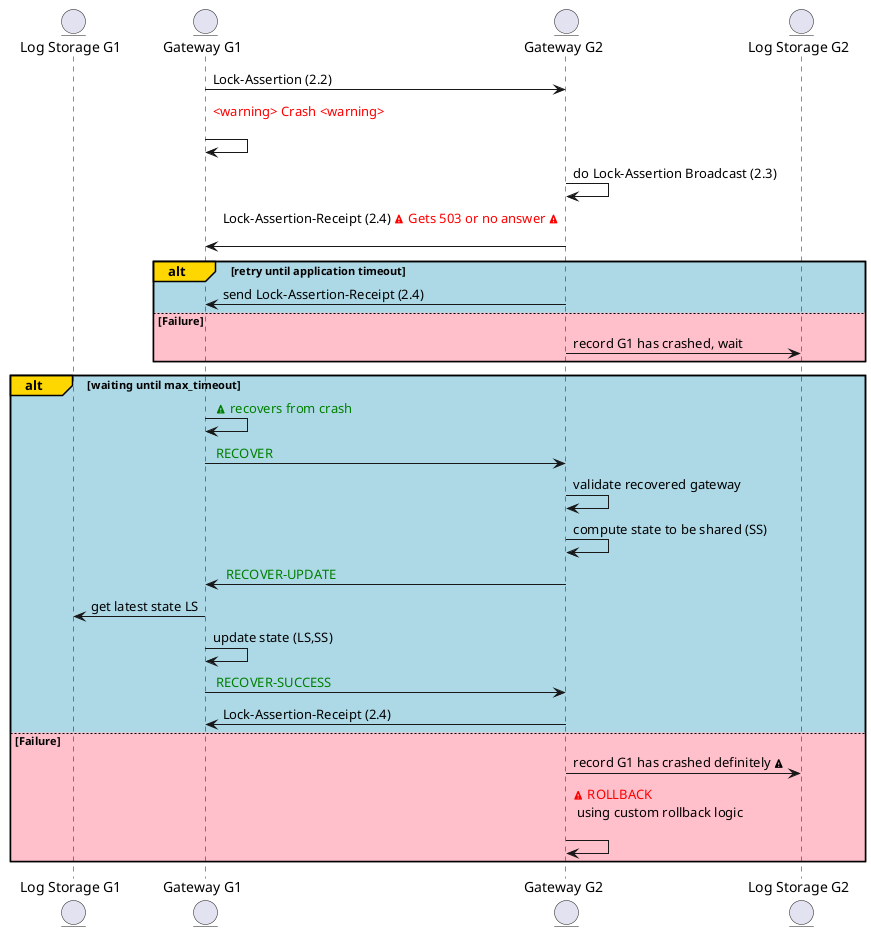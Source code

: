 @startuml

entity "Log Storage G1" as db1
entity "Gateway G1" as sg
entity "Gateway G2" as rg
entity "Log Storage G2" as db2





sg->rg: Lock-Assertion (2.2)
sg->sg: <color:red><warning> Crash <warning>\n

rg->rg: do Lock-Assertion Broadcast (2.3)
rg->sg: Lock-Assertion-Receipt (2.4) <color:red><&warning> Gets 503 or no answer <&warning>\n

alt#Gold #LightBlue retry until application timeout
    rg -> sg: send Lock-Assertion-Receipt (2.4) 
else #Pink Failure
    rg -> db2: record G1 has crashed, wait
end

alt#Gold #LightBlue waiting until max_timeout
   sg->sg: <color:green> <&warning> recovers from crash
    sg->rg: <color:green> RECOVER 
    rg->rg: validate recovered gateway
    rg->rg: compute state to be shared (SS) 
   rg->sg: <color:green> RECOVER-UPDATE
   sg->db1: get latest state LS
   sg->sg: update state (LS,SS)
    sg->rg: <color:green> RECOVER-SUCCESS
    rg->sg: Lock-Assertion-Receipt (2.4)

else #Pink Failure
    rg -> db2: record G1 has crashed definitely <&warning>
    rg -> rg:  <color:red><&warning> ROLLBACK \n using custom rollback logic\n
end


@enduml